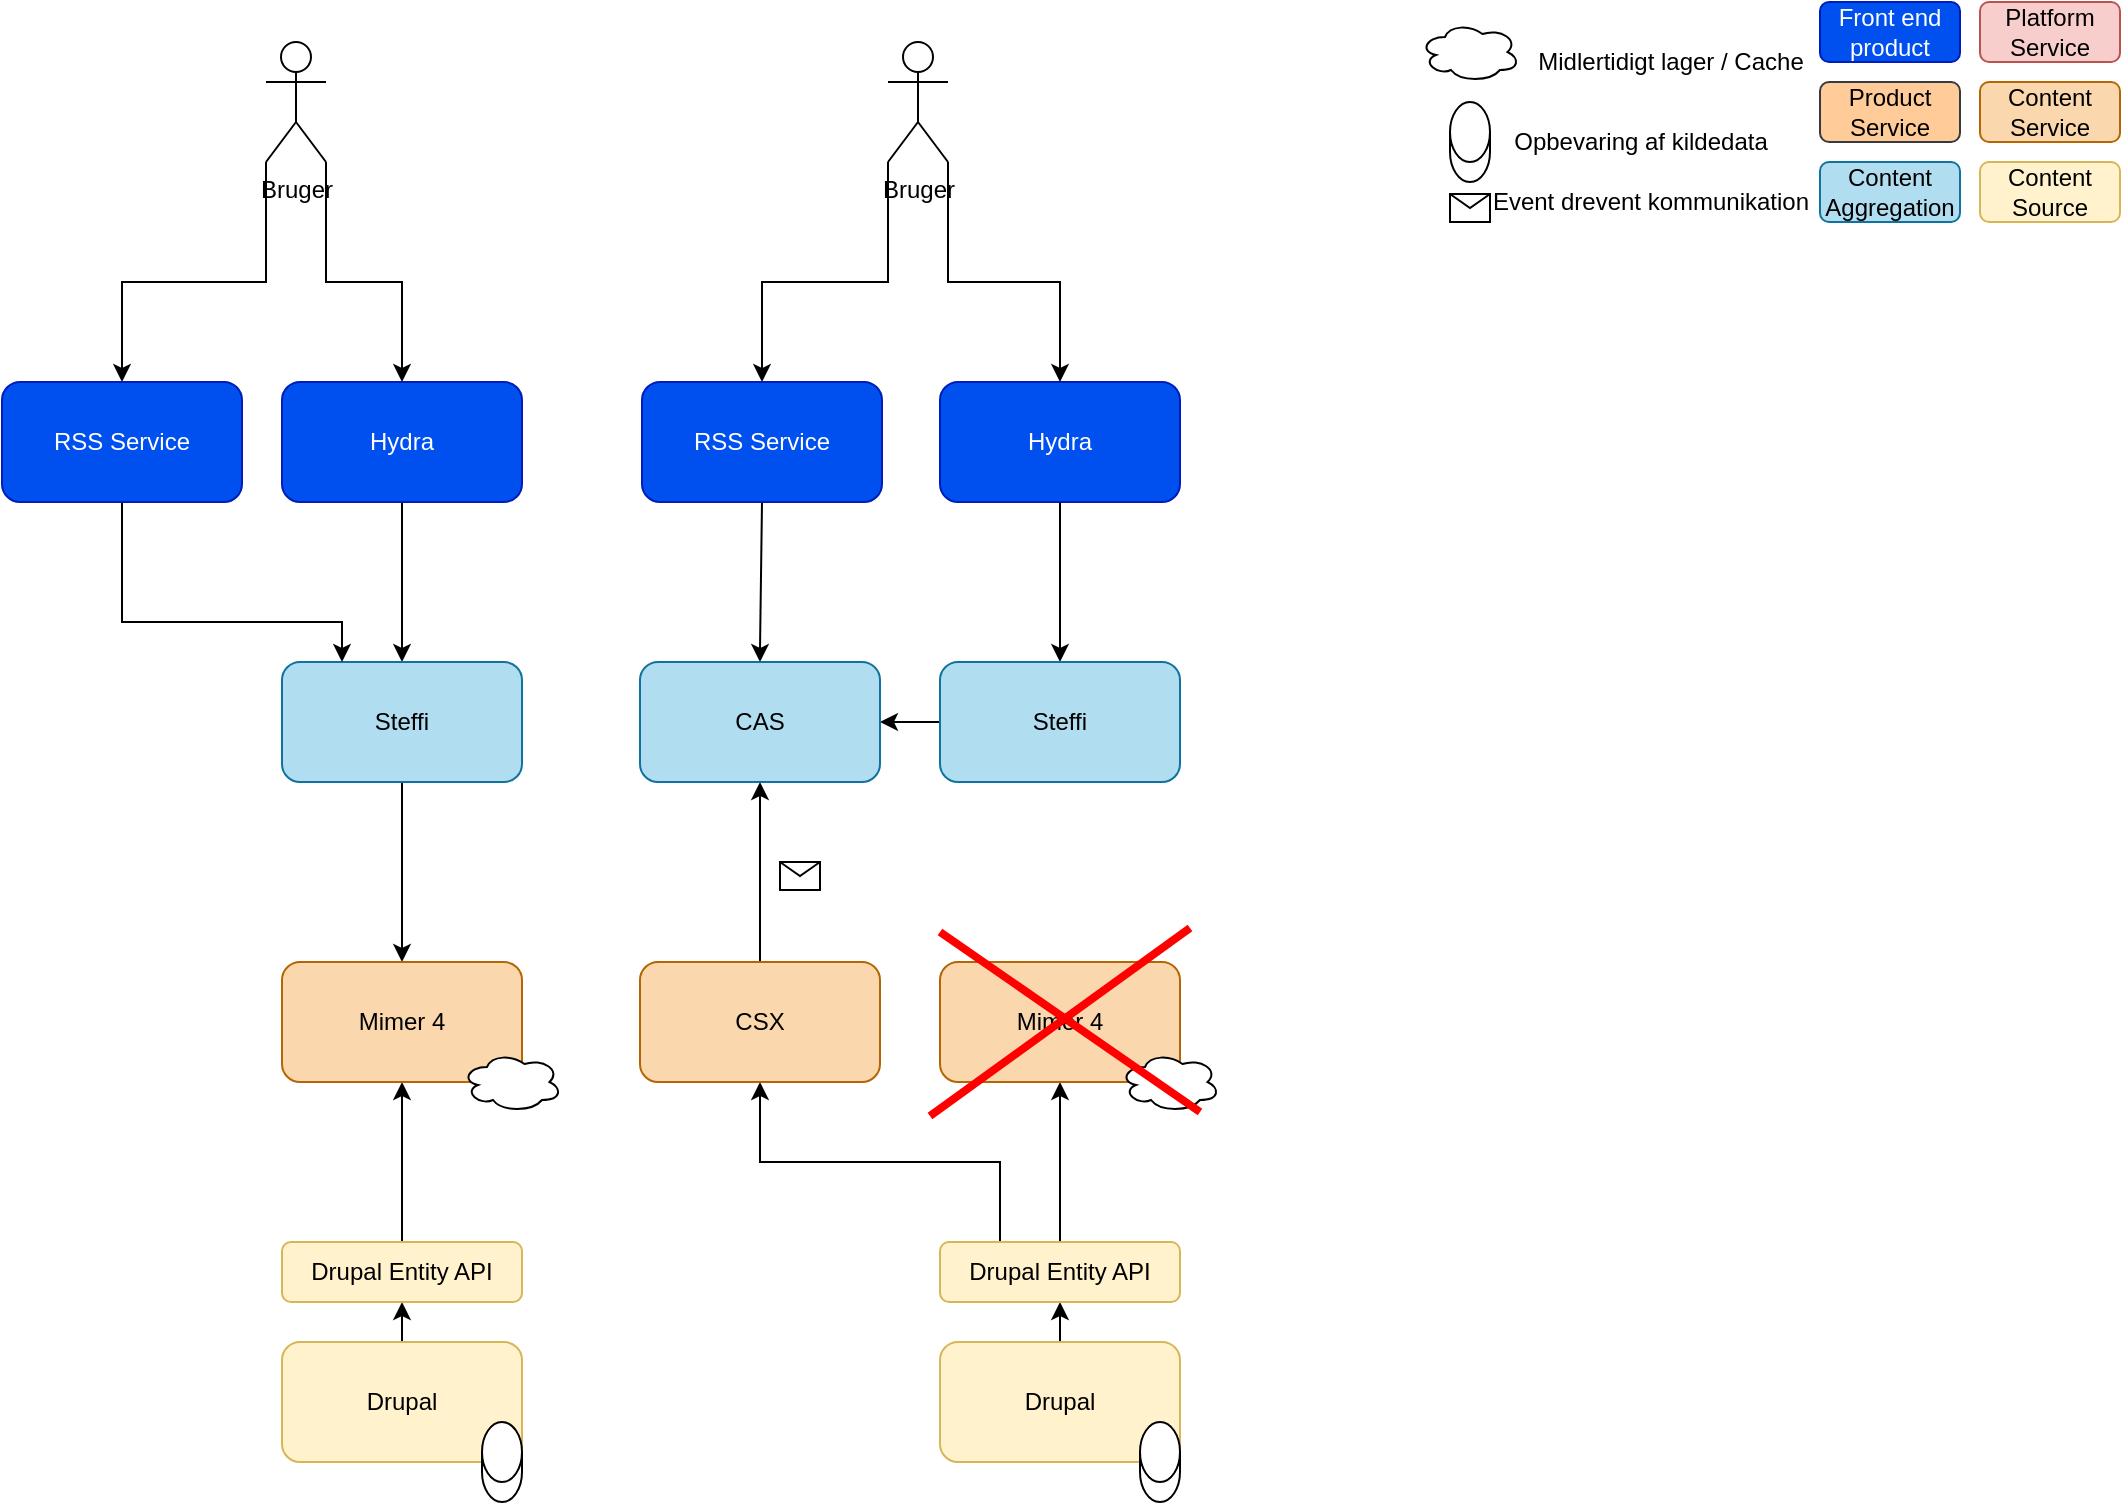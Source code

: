 <mxfile version="15.9.6" type="github">
  <diagram id="jmcXrmn8KbR-PX1Stm4x" name="Page-1">
    <mxGraphModel dx="1422" dy="794" grid="1" gridSize="10" guides="1" tooltips="1" connect="1" arrows="1" fold="1" page="1" pageScale="1" pageWidth="1169" pageHeight="827" math="0" shadow="0">
      <root>
        <mxCell id="0" />
        <mxCell id="1" parent="0" />
        <mxCell id="4BAr5wa8gltEw5_P-PHC-2" style="edgeStyle=orthogonalEdgeStyle;rounded=0;orthogonalLoop=1;jettySize=auto;html=1;exitX=0.5;exitY=0;exitDx=0;exitDy=0;entryX=0.5;entryY=1;entryDx=0;entryDy=0;" edge="1" parent="1" source="4BAr5wa8gltEw5_P-PHC-4" target="4BAr5wa8gltEw5_P-PHC-7">
          <mxGeometry relative="1" as="geometry" />
        </mxCell>
        <mxCell id="4BAr5wa8gltEw5_P-PHC-4" value="Drupal" style="rounded=1;whiteSpace=wrap;html=1;fillColor=#fff2cc;strokeColor=#d6b656;fontColor=default;" vertex="1" parent="1">
          <mxGeometry x="181" y="680" width="120" height="60" as="geometry" />
        </mxCell>
        <mxCell id="4BAr5wa8gltEw5_P-PHC-5" style="edgeStyle=orthogonalEdgeStyle;rounded=0;orthogonalLoop=1;jettySize=auto;html=1;exitX=0.5;exitY=0;exitDx=0;exitDy=0;entryX=0.5;entryY=1;entryDx=0;entryDy=0;" edge="1" parent="1" source="4BAr5wa8gltEw5_P-PHC-7" target="4BAr5wa8gltEw5_P-PHC-9">
          <mxGeometry relative="1" as="geometry" />
        </mxCell>
        <mxCell id="4BAr5wa8gltEw5_P-PHC-7" value="Drupal Entity API" style="rounded=1;whiteSpace=wrap;html=1;fillColor=#fff2cc;strokeColor=#d6b656;" vertex="1" parent="1">
          <mxGeometry x="181" y="630" width="120" height="30" as="geometry" />
        </mxCell>
        <mxCell id="4BAr5wa8gltEw5_P-PHC-8" style="edgeStyle=orthogonalEdgeStyle;rounded=0;orthogonalLoop=1;jettySize=auto;html=1;exitX=0.5;exitY=1;exitDx=0;exitDy=0;entryX=0.5;entryY=0;entryDx=0;entryDy=0;" edge="1" parent="1" source="4BAr5wa8gltEw5_P-PHC-11" target="4BAr5wa8gltEw5_P-PHC-9">
          <mxGeometry relative="1" as="geometry" />
        </mxCell>
        <mxCell id="4BAr5wa8gltEw5_P-PHC-9" value="Mimer 4" style="rounded=1;whiteSpace=wrap;html=1;fillColor=#fad7ac;strokeColor=#b46504;" vertex="1" parent="1">
          <mxGeometry x="181" y="490" width="120" height="60" as="geometry" />
        </mxCell>
        <mxCell id="4BAr5wa8gltEw5_P-PHC-10" style="edgeStyle=orthogonalEdgeStyle;rounded=0;orthogonalLoop=1;jettySize=auto;html=1;exitX=0.5;exitY=1;exitDx=0;exitDy=0;entryX=0.5;entryY=0;entryDx=0;entryDy=0;" edge="1" parent="1" source="4BAr5wa8gltEw5_P-PHC-13" target="4BAr5wa8gltEw5_P-PHC-11">
          <mxGeometry relative="1" as="geometry" />
        </mxCell>
        <mxCell id="4BAr5wa8gltEw5_P-PHC-11" value="Steffi" style="rounded=1;whiteSpace=wrap;html=1;fillColor=#b1ddf0;strokeColor=#10739e;fontColor=default;" vertex="1" parent="1">
          <mxGeometry x="181" y="340" width="120" height="60" as="geometry" />
        </mxCell>
        <mxCell id="4BAr5wa8gltEw5_P-PHC-13" value="Hydra" style="rounded=1;whiteSpace=wrap;html=1;fillColor=#0050ef;strokeColor=#001DBC;fontColor=#ffffff;" vertex="1" parent="1">
          <mxGeometry x="181" y="200" width="120" height="60" as="geometry" />
        </mxCell>
        <mxCell id="4BAr5wa8gltEw5_P-PHC-28" value="" style="shape=cylinder3;whiteSpace=wrap;html=1;boundedLbl=1;backgroundOutline=1;size=15;" vertex="1" parent="1">
          <mxGeometry x="281" y="720" width="20" height="40" as="geometry" />
        </mxCell>
        <mxCell id="4BAr5wa8gltEw5_P-PHC-40" value="" style="ellipse;shape=cloud;whiteSpace=wrap;html=1;" vertex="1" parent="1">
          <mxGeometry x="271" y="535" width="50" height="30" as="geometry" />
        </mxCell>
        <mxCell id="4BAr5wa8gltEw5_P-PHC-53" style="edgeStyle=orthogonalEdgeStyle;rounded=0;jumpStyle=arc;orthogonalLoop=1;jettySize=auto;html=1;entryX=0.5;entryY=0;entryDx=0;entryDy=0;exitX=1;exitY=1;exitDx=0;exitDy=0;exitPerimeter=0;" edge="1" parent="1" source="4BAr5wa8gltEw5_P-PHC-56" target="4BAr5wa8gltEw5_P-PHC-13">
          <mxGeometry relative="1" as="geometry">
            <mxPoint x="311" y="150" as="sourcePoint" />
            <Array as="points">
              <mxPoint x="203" y="150" />
              <mxPoint x="241" y="150" />
            </Array>
          </mxGeometry>
        </mxCell>
        <mxCell id="4BAr5wa8gltEw5_P-PHC-55" style="edgeStyle=orthogonalEdgeStyle;rounded=0;orthogonalLoop=1;jettySize=auto;html=1;exitX=0;exitY=1;exitDx=0;exitDy=0;exitPerimeter=0;entryX=0.5;entryY=0;entryDx=0;entryDy=0;" edge="1" parent="1" source="4BAr5wa8gltEw5_P-PHC-56" target="4BAr5wa8gltEw5_P-PHC-58">
          <mxGeometry relative="1" as="geometry">
            <Array as="points">
              <mxPoint x="173" y="150" />
              <mxPoint x="101" y="150" />
            </Array>
          </mxGeometry>
        </mxCell>
        <mxCell id="4BAr5wa8gltEw5_P-PHC-56" value="Bruger" style="shape=umlActor;verticalLabelPosition=bottom;verticalAlign=top;html=1;outlineConnect=0;" vertex="1" parent="1">
          <mxGeometry x="173" y="30" width="30" height="60" as="geometry" />
        </mxCell>
        <mxCell id="4BAr5wa8gltEw5_P-PHC-57" style="edgeStyle=orthogonalEdgeStyle;rounded=0;orthogonalLoop=1;jettySize=auto;html=1;exitX=0.5;exitY=1;exitDx=0;exitDy=0;entryX=0.25;entryY=0;entryDx=0;entryDy=0;jumpStyle=arc;" edge="1" parent="1" source="4BAr5wa8gltEw5_P-PHC-58" target="4BAr5wa8gltEw5_P-PHC-11">
          <mxGeometry relative="1" as="geometry">
            <Array as="points">
              <mxPoint x="101" y="320" />
              <mxPoint x="211" y="320" />
            </Array>
          </mxGeometry>
        </mxCell>
        <mxCell id="4BAr5wa8gltEw5_P-PHC-58" value="RSS Service" style="rounded=1;whiteSpace=wrap;html=1;fillColor=#0050ef;strokeColor=#001DBC;fontColor=#ffffff;" vertex="1" parent="1">
          <mxGeometry x="41" y="200" width="120" height="60" as="geometry" />
        </mxCell>
        <mxCell id="4BAr5wa8gltEw5_P-PHC-71" value="" style="ellipse;shape=cloud;whiteSpace=wrap;html=1;fillColor=default;strokeColor=default;fontColor=default;" vertex="1" parent="1">
          <mxGeometry x="750" y="20" width="50" height="30" as="geometry" />
        </mxCell>
        <mxCell id="4BAr5wa8gltEw5_P-PHC-72" value="" style="shape=cylinder3;whiteSpace=wrap;html=1;boundedLbl=1;backgroundOutline=1;size=15;fillColor=default;strokeColor=default;fontColor=default;" vertex="1" parent="1">
          <mxGeometry x="765" y="60" width="20" height="40" as="geometry" />
        </mxCell>
        <mxCell id="4BAr5wa8gltEw5_P-PHC-73" value="Opbevaring af kildedata" style="text;html=1;align=center;verticalAlign=middle;resizable=0;points=[];autosize=1;strokeColor=none;fillColor=none;fontColor=default;" vertex="1" parent="1">
          <mxGeometry x="790" y="70" width="140" height="20" as="geometry" />
        </mxCell>
        <mxCell id="4BAr5wa8gltEw5_P-PHC-74" value="Midlertidigt lager / Cache" style="text;html=1;align=center;verticalAlign=middle;resizable=0;points=[];autosize=1;strokeColor=none;fillColor=none;fontColor=default;" vertex="1" parent="1">
          <mxGeometry x="800" y="30" width="150" height="20" as="geometry" />
        </mxCell>
        <mxCell id="4BAr5wa8gltEw5_P-PHC-75" value="Front end product" style="rounded=1;whiteSpace=wrap;html=1;fillColor=#0050ef;strokeColor=#001DBC;fontColor=#ffffff;" vertex="1" parent="1">
          <mxGeometry x="950" y="10" width="70" height="30" as="geometry" />
        </mxCell>
        <mxCell id="4BAr5wa8gltEw5_P-PHC-76" value="Product Service" style="rounded=1;whiteSpace=wrap;html=1;fillColor=#ffcc99;strokeColor=#36393d;fontColor=default;" vertex="1" parent="1">
          <mxGeometry x="950" y="50" width="70" height="30" as="geometry" />
        </mxCell>
        <mxCell id="4BAr5wa8gltEw5_P-PHC-77" value="Content Aggregation" style="rounded=1;whiteSpace=wrap;html=1;fillColor=#b1ddf0;strokeColor=#10739e;fontColor=default;" vertex="1" parent="1">
          <mxGeometry x="950" y="90" width="70" height="30" as="geometry" />
        </mxCell>
        <mxCell id="4BAr5wa8gltEw5_P-PHC-78" value="Platform Service" style="rounded=1;whiteSpace=wrap;html=1;fillColor=#f8cecc;strokeColor=#b85450;fontColor=default;" vertex="1" parent="1">
          <mxGeometry x="1030" y="10" width="70" height="30" as="geometry" />
        </mxCell>
        <mxCell id="4BAr5wa8gltEw5_P-PHC-79" value="Content Service" style="rounded=1;whiteSpace=wrap;html=1;fillColor=#fad7ac;strokeColor=#b46504;fontColor=default;" vertex="1" parent="1">
          <mxGeometry x="1030" y="50" width="70" height="30" as="geometry" />
        </mxCell>
        <mxCell id="4BAr5wa8gltEw5_P-PHC-80" value="Content Source" style="rounded=1;whiteSpace=wrap;html=1;fillColor=#fff2cc;strokeColor=#d6b656;fontColor=default;" vertex="1" parent="1">
          <mxGeometry x="1030" y="90" width="70" height="30" as="geometry" />
        </mxCell>
        <mxCell id="4BAr5wa8gltEw5_P-PHC-81" value="" style="shape=message;html=1;outlineConnect=0;fillColor=default;strokeColor=default;fontColor=default;" vertex="1" parent="1">
          <mxGeometry x="765" y="106" width="20" height="14" as="geometry" />
        </mxCell>
        <mxCell id="4BAr5wa8gltEw5_P-PHC-82" value="Event drevent kommunikation" style="text;html=1;align=center;verticalAlign=middle;resizable=0;points=[];autosize=1;strokeColor=none;fillColor=none;fontColor=default;" vertex="1" parent="1">
          <mxGeometry x="780" y="100" width="170" height="20" as="geometry" />
        </mxCell>
        <mxCell id="4BAr5wa8gltEw5_P-PHC-83" style="edgeStyle=orthogonalEdgeStyle;rounded=0;orthogonalLoop=1;jettySize=auto;html=1;exitX=0.5;exitY=0;exitDx=0;exitDy=0;entryX=0.5;entryY=1;entryDx=0;entryDy=0;" edge="1" parent="1" source="4BAr5wa8gltEw5_P-PHC-84" target="4BAr5wa8gltEw5_P-PHC-86">
          <mxGeometry relative="1" as="geometry" />
        </mxCell>
        <mxCell id="4BAr5wa8gltEw5_P-PHC-84" value="Drupal" style="rounded=1;whiteSpace=wrap;html=1;fillColor=#fff2cc;strokeColor=#d6b656;fontColor=default;" vertex="1" parent="1">
          <mxGeometry x="510" y="680" width="120" height="60" as="geometry" />
        </mxCell>
        <mxCell id="4BAr5wa8gltEw5_P-PHC-85" style="edgeStyle=orthogonalEdgeStyle;rounded=0;orthogonalLoop=1;jettySize=auto;html=1;exitX=0.5;exitY=0;exitDx=0;exitDy=0;entryX=0.5;entryY=1;entryDx=0;entryDy=0;" edge="1" parent="1" source="4BAr5wa8gltEw5_P-PHC-86" target="4BAr5wa8gltEw5_P-PHC-88">
          <mxGeometry relative="1" as="geometry" />
        </mxCell>
        <mxCell id="4BAr5wa8gltEw5_P-PHC-100" style="edgeStyle=orthogonalEdgeStyle;rounded=0;orthogonalLoop=1;jettySize=auto;html=1;exitX=0.25;exitY=0;exitDx=0;exitDy=0;entryX=0.5;entryY=1;entryDx=0;entryDy=0;" edge="1" parent="1" source="4BAr5wa8gltEw5_P-PHC-86" target="4BAr5wa8gltEw5_P-PHC-99">
          <mxGeometry relative="1" as="geometry" />
        </mxCell>
        <mxCell id="4BAr5wa8gltEw5_P-PHC-86" value="Drupal Entity API" style="rounded=1;whiteSpace=wrap;html=1;fillColor=#fff2cc;strokeColor=#d6b656;" vertex="1" parent="1">
          <mxGeometry x="510" y="630" width="120" height="30" as="geometry" />
        </mxCell>
        <mxCell id="4BAr5wa8gltEw5_P-PHC-88" value="Mimer 4" style="rounded=1;whiteSpace=wrap;html=1;fillColor=#fad7ac;strokeColor=#b46504;" vertex="1" parent="1">
          <mxGeometry x="510" y="490" width="120" height="60" as="geometry" />
        </mxCell>
        <mxCell id="4BAr5wa8gltEw5_P-PHC-89" style="edgeStyle=orthogonalEdgeStyle;rounded=0;orthogonalLoop=1;jettySize=auto;html=1;exitX=0.5;exitY=1;exitDx=0;exitDy=0;entryX=0.5;entryY=0;entryDx=0;entryDy=0;" edge="1" parent="1" source="4BAr5wa8gltEw5_P-PHC-91" target="4BAr5wa8gltEw5_P-PHC-90">
          <mxGeometry relative="1" as="geometry" />
        </mxCell>
        <mxCell id="4BAr5wa8gltEw5_P-PHC-103" style="edgeStyle=orthogonalEdgeStyle;rounded=0;orthogonalLoop=1;jettySize=auto;html=1;exitX=0;exitY=0.5;exitDx=0;exitDy=0;entryX=1;entryY=0.5;entryDx=0;entryDy=0;" edge="1" parent="1" source="4BAr5wa8gltEw5_P-PHC-90" target="4BAr5wa8gltEw5_P-PHC-101">
          <mxGeometry relative="1" as="geometry" />
        </mxCell>
        <mxCell id="4BAr5wa8gltEw5_P-PHC-90" value="Steffi" style="rounded=1;whiteSpace=wrap;html=1;fillColor=#b1ddf0;strokeColor=#10739e;fontColor=default;" vertex="1" parent="1">
          <mxGeometry x="510" y="340" width="120" height="60" as="geometry" />
        </mxCell>
        <mxCell id="4BAr5wa8gltEw5_P-PHC-91" value="Hydra" style="rounded=1;whiteSpace=wrap;html=1;fillColor=#0050ef;strokeColor=#001DBC;fontColor=#ffffff;" vertex="1" parent="1">
          <mxGeometry x="510" y="200" width="120" height="60" as="geometry" />
        </mxCell>
        <mxCell id="4BAr5wa8gltEw5_P-PHC-92" value="" style="shape=cylinder3;whiteSpace=wrap;html=1;boundedLbl=1;backgroundOutline=1;size=15;" vertex="1" parent="1">
          <mxGeometry x="610" y="720" width="20" height="40" as="geometry" />
        </mxCell>
        <mxCell id="4BAr5wa8gltEw5_P-PHC-93" value="" style="ellipse;shape=cloud;whiteSpace=wrap;html=1;" vertex="1" parent="1">
          <mxGeometry x="600" y="535" width="50" height="30" as="geometry" />
        </mxCell>
        <mxCell id="4BAr5wa8gltEw5_P-PHC-94" style="edgeStyle=orthogonalEdgeStyle;rounded=0;jumpStyle=arc;orthogonalLoop=1;jettySize=auto;html=1;entryX=0.5;entryY=0;entryDx=0;entryDy=0;exitX=1;exitY=1;exitDx=0;exitDy=0;exitPerimeter=0;" edge="1" parent="1" source="4BAr5wa8gltEw5_P-PHC-96" target="4BAr5wa8gltEw5_P-PHC-91">
          <mxGeometry relative="1" as="geometry">
            <mxPoint x="640" y="150" as="sourcePoint" />
            <Array as="points">
              <mxPoint x="514" y="150" />
              <mxPoint x="570" y="150" />
            </Array>
          </mxGeometry>
        </mxCell>
        <mxCell id="4BAr5wa8gltEw5_P-PHC-95" style="edgeStyle=orthogonalEdgeStyle;rounded=0;orthogonalLoop=1;jettySize=auto;html=1;exitX=0;exitY=1;exitDx=0;exitDy=0;exitPerimeter=0;entryX=0.5;entryY=0;entryDx=0;entryDy=0;" edge="1" parent="1" source="4BAr5wa8gltEw5_P-PHC-96" target="4BAr5wa8gltEw5_P-PHC-98">
          <mxGeometry relative="1" as="geometry">
            <Array as="points">
              <mxPoint x="484" y="150" />
              <mxPoint x="421" y="150" />
            </Array>
          </mxGeometry>
        </mxCell>
        <mxCell id="4BAr5wa8gltEw5_P-PHC-96" value="Bruger" style="shape=umlActor;verticalLabelPosition=bottom;verticalAlign=top;html=1;outlineConnect=0;" vertex="1" parent="1">
          <mxGeometry x="484" y="30" width="30" height="60" as="geometry" />
        </mxCell>
        <mxCell id="4BAr5wa8gltEw5_P-PHC-97" style="edgeStyle=orthogonalEdgeStyle;rounded=0;orthogonalLoop=1;jettySize=auto;html=1;exitX=0.5;exitY=1;exitDx=0;exitDy=0;entryX=0.5;entryY=0;entryDx=0;entryDy=0;jumpStyle=arc;" edge="1" parent="1" source="4BAr5wa8gltEw5_P-PHC-98" target="4BAr5wa8gltEw5_P-PHC-101">
          <mxGeometry relative="1" as="geometry">
            <Array as="points">
              <mxPoint x="420" y="260" />
            </Array>
          </mxGeometry>
        </mxCell>
        <mxCell id="4BAr5wa8gltEw5_P-PHC-98" value="RSS Service" style="rounded=1;whiteSpace=wrap;html=1;fillColor=#0050ef;strokeColor=#001DBC;fontColor=#ffffff;" vertex="1" parent="1">
          <mxGeometry x="361" y="200" width="120" height="60" as="geometry" />
        </mxCell>
        <mxCell id="4BAr5wa8gltEw5_P-PHC-102" style="edgeStyle=orthogonalEdgeStyle;rounded=0;orthogonalLoop=1;jettySize=auto;html=1;exitX=0.5;exitY=0;exitDx=0;exitDy=0;entryX=0.5;entryY=1;entryDx=0;entryDy=0;" edge="1" parent="1" source="4BAr5wa8gltEw5_P-PHC-99" target="4BAr5wa8gltEw5_P-PHC-101">
          <mxGeometry relative="1" as="geometry" />
        </mxCell>
        <mxCell id="4BAr5wa8gltEw5_P-PHC-99" value="CSX" style="rounded=1;whiteSpace=wrap;html=1;fillColor=#fad7ac;strokeColor=#b46504;" vertex="1" parent="1">
          <mxGeometry x="360" y="490" width="120" height="60" as="geometry" />
        </mxCell>
        <mxCell id="4BAr5wa8gltEw5_P-PHC-101" value="CAS" style="rounded=1;whiteSpace=wrap;html=1;fillColor=#b1ddf0;strokeColor=#10739e;fontColor=default;" vertex="1" parent="1">
          <mxGeometry x="360" y="340" width="120" height="60" as="geometry" />
        </mxCell>
        <mxCell id="4BAr5wa8gltEw5_P-PHC-104" value="" style="shape=message;html=1;outlineConnect=0;fillColor=default;strokeColor=default;fontColor=default;" vertex="1" parent="1">
          <mxGeometry x="430" y="440" width="20" height="14" as="geometry" />
        </mxCell>
        <mxCell id="4BAr5wa8gltEw5_P-PHC-105" value="" style="endArrow=none;html=1;rounded=0;strokeColor=#FF0000;strokeWidth=4;" edge="1" parent="1">
          <mxGeometry width="50" height="50" relative="1" as="geometry">
            <mxPoint x="505" y="567" as="sourcePoint" />
            <mxPoint x="635" y="473" as="targetPoint" />
          </mxGeometry>
        </mxCell>
        <mxCell id="4BAr5wa8gltEw5_P-PHC-106" value="" style="endArrow=none;html=1;rounded=0;strokeColor=#FF0000;strokeWidth=4;" edge="1" parent="1">
          <mxGeometry width="50" height="50" relative="1" as="geometry">
            <mxPoint x="510" y="475" as="sourcePoint" />
            <mxPoint x="640" y="565" as="targetPoint" />
          </mxGeometry>
        </mxCell>
      </root>
    </mxGraphModel>
  </diagram>
</mxfile>
